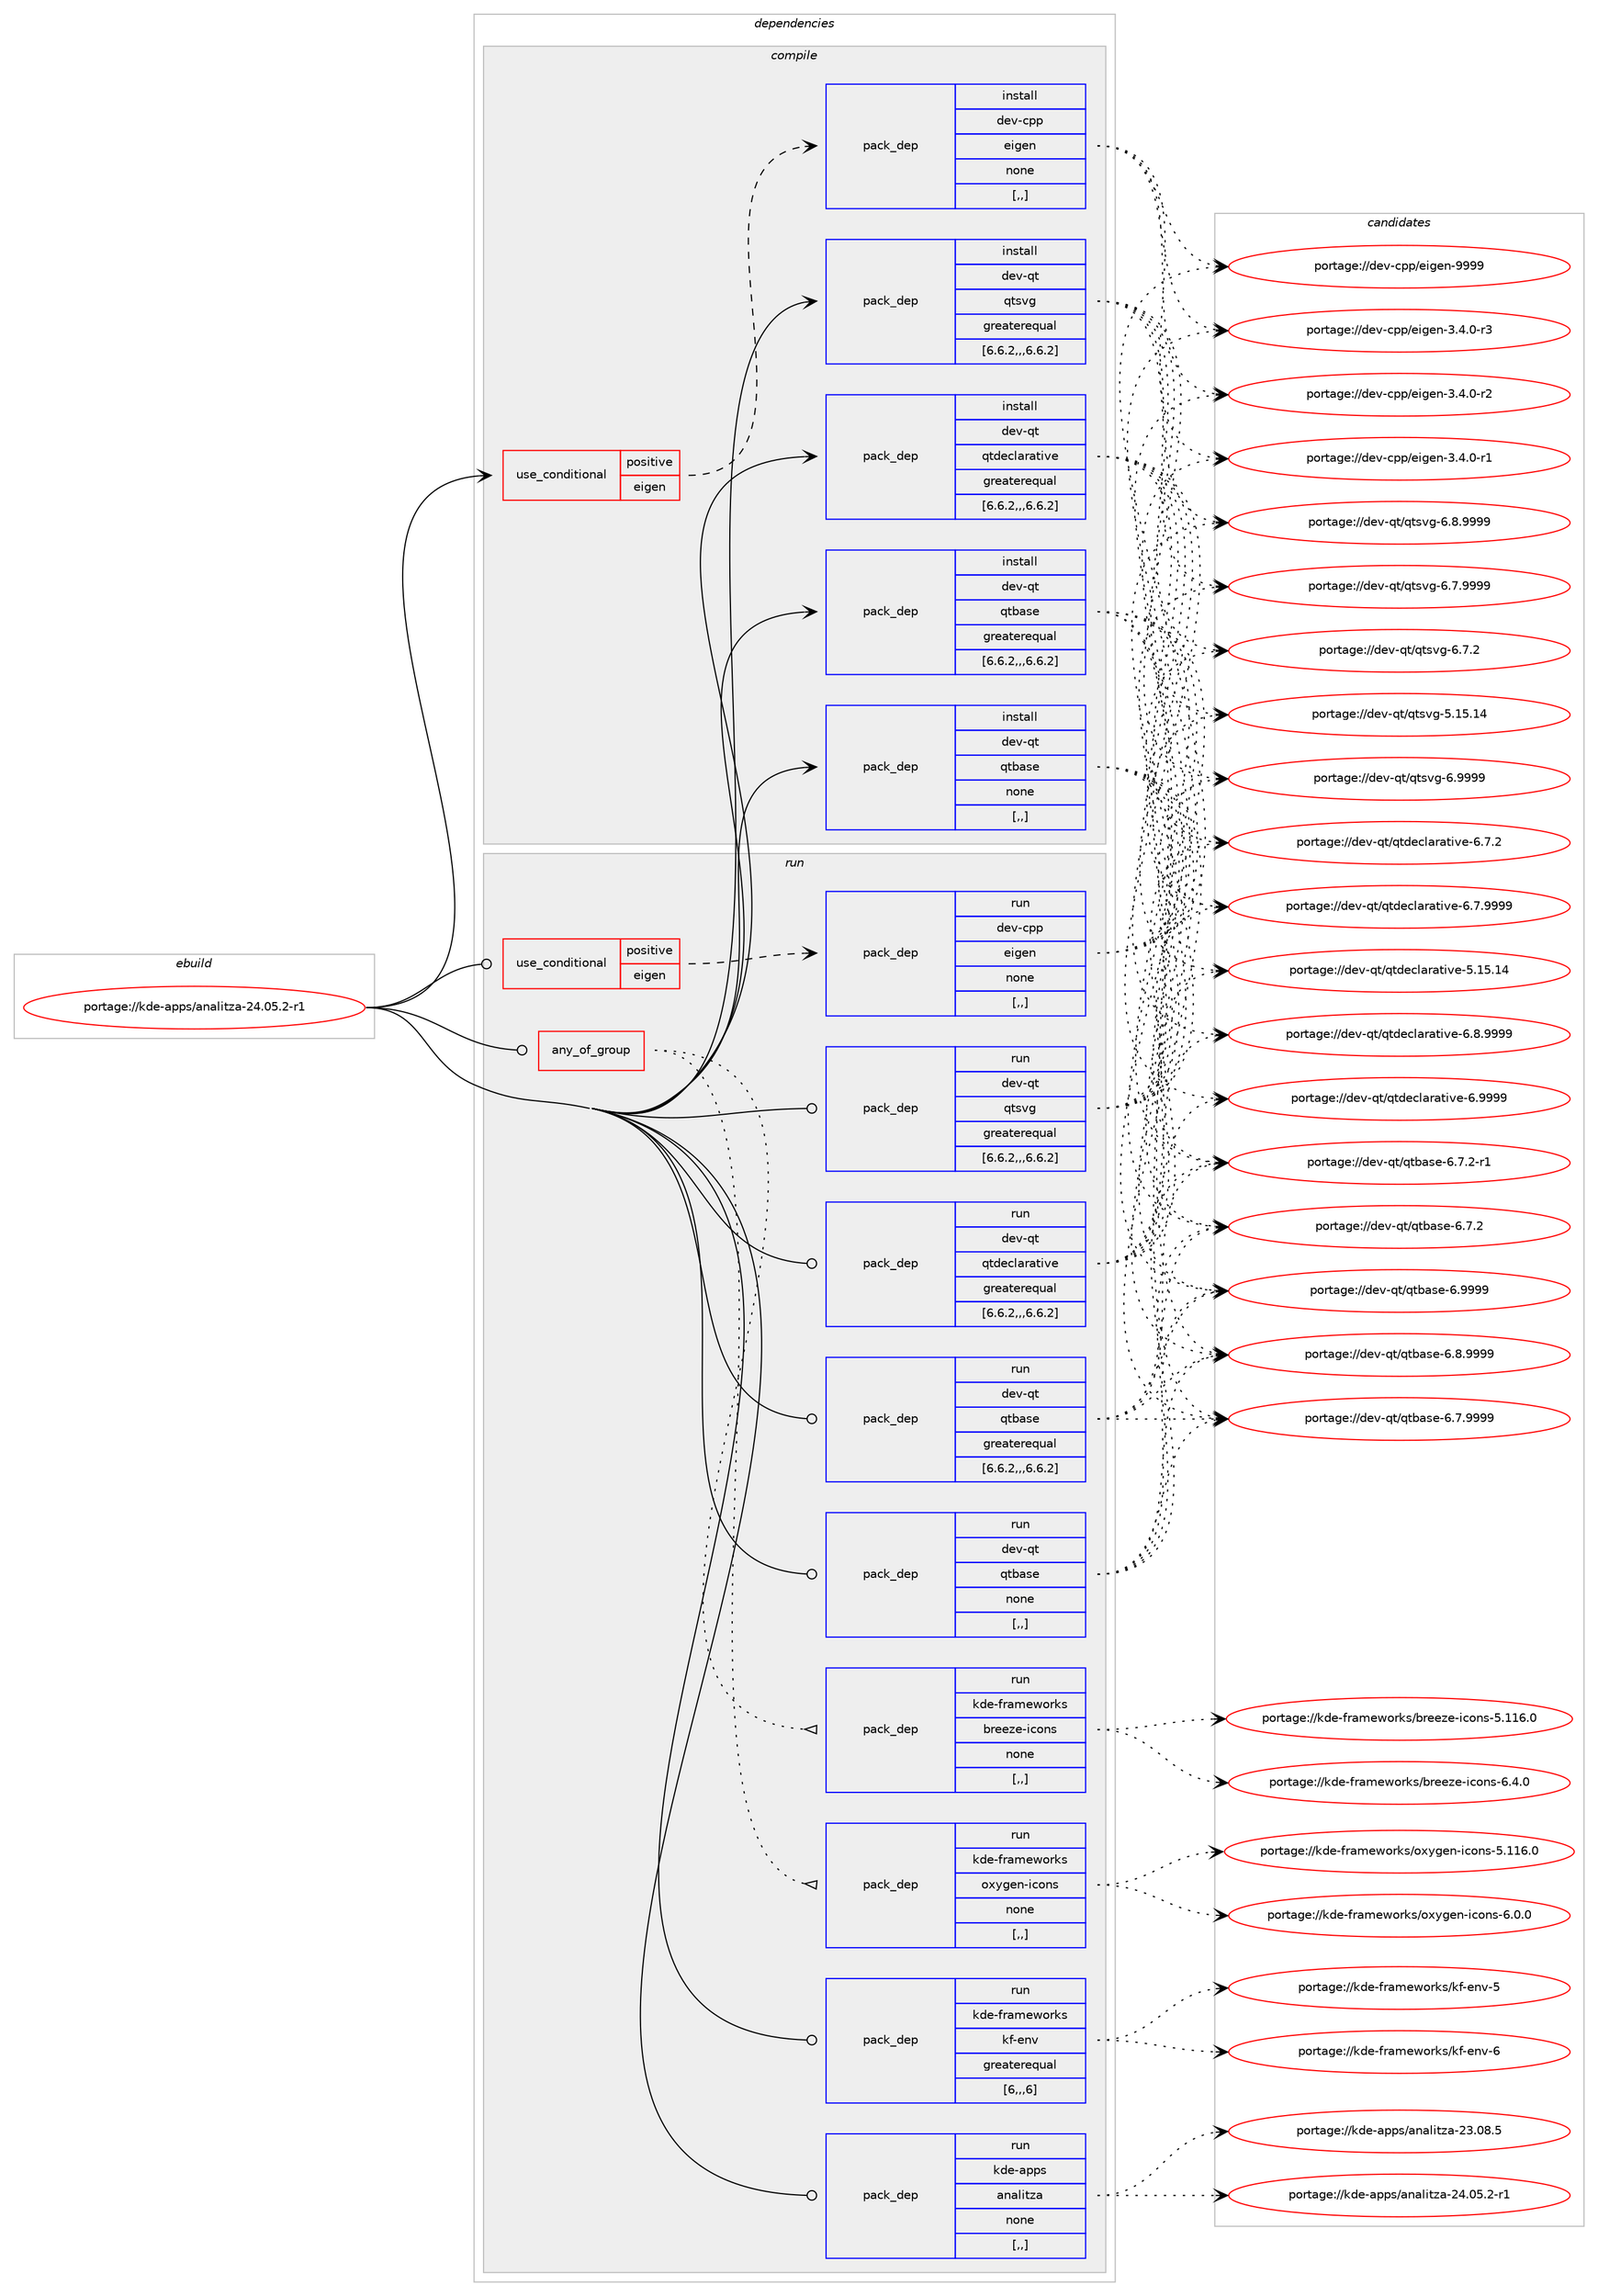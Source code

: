 digraph prolog {

# *************
# Graph options
# *************

newrank=true;
concentrate=true;
compound=true;
graph [rankdir=LR,fontname=Helvetica,fontsize=10,ranksep=1.5];#, ranksep=2.5, nodesep=0.2];
edge  [arrowhead=vee];
node  [fontname=Helvetica,fontsize=10];

# **********
# The ebuild
# **********

subgraph cluster_leftcol {
color=gray;
label=<<i>ebuild</i>>;
id [label="portage://kde-apps/analitza-24.05.2-r1", color=red, width=4, href="../kde-apps/analitza-24.05.2-r1.svg"];
}

# ****************
# The dependencies
# ****************

subgraph cluster_midcol {
color=gray;
label=<<i>dependencies</i>>;
subgraph cluster_compile {
fillcolor="#eeeeee";
style=filled;
label=<<i>compile</i>>;
subgraph cond66636 {
dependency245909 [label=<<TABLE BORDER="0" CELLBORDER="1" CELLSPACING="0" CELLPADDING="4"><TR><TD ROWSPAN="3" CELLPADDING="10">use_conditional</TD></TR><TR><TD>positive</TD></TR><TR><TD>eigen</TD></TR></TABLE>>, shape=none, color=red];
subgraph pack177618 {
dependency245910 [label=<<TABLE BORDER="0" CELLBORDER="1" CELLSPACING="0" CELLPADDING="4" WIDTH="220"><TR><TD ROWSPAN="6" CELLPADDING="30">pack_dep</TD></TR><TR><TD WIDTH="110">install</TD></TR><TR><TD>dev-cpp</TD></TR><TR><TD>eigen</TD></TR><TR><TD>none</TD></TR><TR><TD>[,,]</TD></TR></TABLE>>, shape=none, color=blue];
}
dependency245909:e -> dependency245910:w [weight=20,style="dashed",arrowhead="vee"];
}
id:e -> dependency245909:w [weight=20,style="solid",arrowhead="vee"];
subgraph pack177619 {
dependency245911 [label=<<TABLE BORDER="0" CELLBORDER="1" CELLSPACING="0" CELLPADDING="4" WIDTH="220"><TR><TD ROWSPAN="6" CELLPADDING="30">pack_dep</TD></TR><TR><TD WIDTH="110">install</TD></TR><TR><TD>dev-qt</TD></TR><TR><TD>qtbase</TD></TR><TR><TD>greaterequal</TD></TR><TR><TD>[6.6.2,,,6.6.2]</TD></TR></TABLE>>, shape=none, color=blue];
}
id:e -> dependency245911:w [weight=20,style="solid",arrowhead="vee"];
subgraph pack177620 {
dependency245912 [label=<<TABLE BORDER="0" CELLBORDER="1" CELLSPACING="0" CELLPADDING="4" WIDTH="220"><TR><TD ROWSPAN="6" CELLPADDING="30">pack_dep</TD></TR><TR><TD WIDTH="110">install</TD></TR><TR><TD>dev-qt</TD></TR><TR><TD>qtbase</TD></TR><TR><TD>none</TD></TR><TR><TD>[,,]</TD></TR></TABLE>>, shape=none, color=blue];
}
id:e -> dependency245912:w [weight=20,style="solid",arrowhead="vee"];
subgraph pack177621 {
dependency245913 [label=<<TABLE BORDER="0" CELLBORDER="1" CELLSPACING="0" CELLPADDING="4" WIDTH="220"><TR><TD ROWSPAN="6" CELLPADDING="30">pack_dep</TD></TR><TR><TD WIDTH="110">install</TD></TR><TR><TD>dev-qt</TD></TR><TR><TD>qtdeclarative</TD></TR><TR><TD>greaterequal</TD></TR><TR><TD>[6.6.2,,,6.6.2]</TD></TR></TABLE>>, shape=none, color=blue];
}
id:e -> dependency245913:w [weight=20,style="solid",arrowhead="vee"];
subgraph pack177622 {
dependency245914 [label=<<TABLE BORDER="0" CELLBORDER="1" CELLSPACING="0" CELLPADDING="4" WIDTH="220"><TR><TD ROWSPAN="6" CELLPADDING="30">pack_dep</TD></TR><TR><TD WIDTH="110">install</TD></TR><TR><TD>dev-qt</TD></TR><TR><TD>qtsvg</TD></TR><TR><TD>greaterequal</TD></TR><TR><TD>[6.6.2,,,6.6.2]</TD></TR></TABLE>>, shape=none, color=blue];
}
id:e -> dependency245914:w [weight=20,style="solid",arrowhead="vee"];
}
subgraph cluster_compileandrun {
fillcolor="#eeeeee";
style=filled;
label=<<i>compile and run</i>>;
}
subgraph cluster_run {
fillcolor="#eeeeee";
style=filled;
label=<<i>run</i>>;
subgraph any1495 {
dependency245915 [label=<<TABLE BORDER="0" CELLBORDER="1" CELLSPACING="0" CELLPADDING="4"><TR><TD CELLPADDING="10">any_of_group</TD></TR></TABLE>>, shape=none, color=red];subgraph pack177623 {
dependency245916 [label=<<TABLE BORDER="0" CELLBORDER="1" CELLSPACING="0" CELLPADDING="4" WIDTH="220"><TR><TD ROWSPAN="6" CELLPADDING="30">pack_dep</TD></TR><TR><TD WIDTH="110">run</TD></TR><TR><TD>kde-frameworks</TD></TR><TR><TD>breeze-icons</TD></TR><TR><TD>none</TD></TR><TR><TD>[,,]</TD></TR></TABLE>>, shape=none, color=blue];
}
dependency245915:e -> dependency245916:w [weight=20,style="dotted",arrowhead="oinv"];
subgraph pack177624 {
dependency245917 [label=<<TABLE BORDER="0" CELLBORDER="1" CELLSPACING="0" CELLPADDING="4" WIDTH="220"><TR><TD ROWSPAN="6" CELLPADDING="30">pack_dep</TD></TR><TR><TD WIDTH="110">run</TD></TR><TR><TD>kde-frameworks</TD></TR><TR><TD>oxygen-icons</TD></TR><TR><TD>none</TD></TR><TR><TD>[,,]</TD></TR></TABLE>>, shape=none, color=blue];
}
dependency245915:e -> dependency245917:w [weight=20,style="dotted",arrowhead="oinv"];
}
id:e -> dependency245915:w [weight=20,style="solid",arrowhead="odot"];
subgraph cond66637 {
dependency245918 [label=<<TABLE BORDER="0" CELLBORDER="1" CELLSPACING="0" CELLPADDING="4"><TR><TD ROWSPAN="3" CELLPADDING="10">use_conditional</TD></TR><TR><TD>positive</TD></TR><TR><TD>eigen</TD></TR></TABLE>>, shape=none, color=red];
subgraph pack177625 {
dependency245919 [label=<<TABLE BORDER="0" CELLBORDER="1" CELLSPACING="0" CELLPADDING="4" WIDTH="220"><TR><TD ROWSPAN="6" CELLPADDING="30">pack_dep</TD></TR><TR><TD WIDTH="110">run</TD></TR><TR><TD>dev-cpp</TD></TR><TR><TD>eigen</TD></TR><TR><TD>none</TD></TR><TR><TD>[,,]</TD></TR></TABLE>>, shape=none, color=blue];
}
dependency245918:e -> dependency245919:w [weight=20,style="dashed",arrowhead="vee"];
}
id:e -> dependency245918:w [weight=20,style="solid",arrowhead="odot"];
subgraph pack177626 {
dependency245920 [label=<<TABLE BORDER="0" CELLBORDER="1" CELLSPACING="0" CELLPADDING="4" WIDTH="220"><TR><TD ROWSPAN="6" CELLPADDING="30">pack_dep</TD></TR><TR><TD WIDTH="110">run</TD></TR><TR><TD>dev-qt</TD></TR><TR><TD>qtbase</TD></TR><TR><TD>greaterequal</TD></TR><TR><TD>[6.6.2,,,6.6.2]</TD></TR></TABLE>>, shape=none, color=blue];
}
id:e -> dependency245920:w [weight=20,style="solid",arrowhead="odot"];
subgraph pack177627 {
dependency245921 [label=<<TABLE BORDER="0" CELLBORDER="1" CELLSPACING="0" CELLPADDING="4" WIDTH="220"><TR><TD ROWSPAN="6" CELLPADDING="30">pack_dep</TD></TR><TR><TD WIDTH="110">run</TD></TR><TR><TD>dev-qt</TD></TR><TR><TD>qtbase</TD></TR><TR><TD>none</TD></TR><TR><TD>[,,]</TD></TR></TABLE>>, shape=none, color=blue];
}
id:e -> dependency245921:w [weight=20,style="solid",arrowhead="odot"];
subgraph pack177628 {
dependency245922 [label=<<TABLE BORDER="0" CELLBORDER="1" CELLSPACING="0" CELLPADDING="4" WIDTH="220"><TR><TD ROWSPAN="6" CELLPADDING="30">pack_dep</TD></TR><TR><TD WIDTH="110">run</TD></TR><TR><TD>dev-qt</TD></TR><TR><TD>qtdeclarative</TD></TR><TR><TD>greaterequal</TD></TR><TR><TD>[6.6.2,,,6.6.2]</TD></TR></TABLE>>, shape=none, color=blue];
}
id:e -> dependency245922:w [weight=20,style="solid",arrowhead="odot"];
subgraph pack177629 {
dependency245923 [label=<<TABLE BORDER="0" CELLBORDER="1" CELLSPACING="0" CELLPADDING="4" WIDTH="220"><TR><TD ROWSPAN="6" CELLPADDING="30">pack_dep</TD></TR><TR><TD WIDTH="110">run</TD></TR><TR><TD>dev-qt</TD></TR><TR><TD>qtsvg</TD></TR><TR><TD>greaterequal</TD></TR><TR><TD>[6.6.2,,,6.6.2]</TD></TR></TABLE>>, shape=none, color=blue];
}
id:e -> dependency245923:w [weight=20,style="solid",arrowhead="odot"];
subgraph pack177630 {
dependency245924 [label=<<TABLE BORDER="0" CELLBORDER="1" CELLSPACING="0" CELLPADDING="4" WIDTH="220"><TR><TD ROWSPAN="6" CELLPADDING="30">pack_dep</TD></TR><TR><TD WIDTH="110">run</TD></TR><TR><TD>kde-frameworks</TD></TR><TR><TD>kf-env</TD></TR><TR><TD>greaterequal</TD></TR><TR><TD>[6,,,6]</TD></TR></TABLE>>, shape=none, color=blue];
}
id:e -> dependency245924:w [weight=20,style="solid",arrowhead="odot"];
subgraph pack177631 {
dependency245925 [label=<<TABLE BORDER="0" CELLBORDER="1" CELLSPACING="0" CELLPADDING="4" WIDTH="220"><TR><TD ROWSPAN="6" CELLPADDING="30">pack_dep</TD></TR><TR><TD WIDTH="110">run</TD></TR><TR><TD>kde-apps</TD></TR><TR><TD>analitza</TD></TR><TR><TD>none</TD></TR><TR><TD>[,,]</TD></TR></TABLE>>, shape=none, color=blue];
}
id:e -> dependency245925:w [weight=20,style="solid",arrowhead="odot"];
}
}

# **************
# The candidates
# **************

subgraph cluster_choices {
rank=same;
color=gray;
label=<<i>candidates</i>>;

subgraph choice177618 {
color=black;
nodesep=1;
choice1001011184599112112471011051031011104557575757 [label="portage://dev-cpp/eigen-9999", color=red, width=4,href="../dev-cpp/eigen-9999.svg"];
choice1001011184599112112471011051031011104551465246484511451 [label="portage://dev-cpp/eigen-3.4.0-r3", color=red, width=4,href="../dev-cpp/eigen-3.4.0-r3.svg"];
choice1001011184599112112471011051031011104551465246484511450 [label="portage://dev-cpp/eigen-3.4.0-r2", color=red, width=4,href="../dev-cpp/eigen-3.4.0-r2.svg"];
choice1001011184599112112471011051031011104551465246484511449 [label="portage://dev-cpp/eigen-3.4.0-r1", color=red, width=4,href="../dev-cpp/eigen-3.4.0-r1.svg"];
dependency245910:e -> choice1001011184599112112471011051031011104557575757:w [style=dotted,weight="100"];
dependency245910:e -> choice1001011184599112112471011051031011104551465246484511451:w [style=dotted,weight="100"];
dependency245910:e -> choice1001011184599112112471011051031011104551465246484511450:w [style=dotted,weight="100"];
dependency245910:e -> choice1001011184599112112471011051031011104551465246484511449:w [style=dotted,weight="100"];
}
subgraph choice177619 {
color=black;
nodesep=1;
choice1001011184511311647113116989711510145544657575757 [label="portage://dev-qt/qtbase-6.9999", color=red, width=4,href="../dev-qt/qtbase-6.9999.svg"];
choice10010111845113116471131169897115101455446564657575757 [label="portage://dev-qt/qtbase-6.8.9999", color=red, width=4,href="../dev-qt/qtbase-6.8.9999.svg"];
choice10010111845113116471131169897115101455446554657575757 [label="portage://dev-qt/qtbase-6.7.9999", color=red, width=4,href="../dev-qt/qtbase-6.7.9999.svg"];
choice100101118451131164711311698971151014554465546504511449 [label="portage://dev-qt/qtbase-6.7.2-r1", color=red, width=4,href="../dev-qt/qtbase-6.7.2-r1.svg"];
choice10010111845113116471131169897115101455446554650 [label="portage://dev-qt/qtbase-6.7.2", color=red, width=4,href="../dev-qt/qtbase-6.7.2.svg"];
dependency245911:e -> choice1001011184511311647113116989711510145544657575757:w [style=dotted,weight="100"];
dependency245911:e -> choice10010111845113116471131169897115101455446564657575757:w [style=dotted,weight="100"];
dependency245911:e -> choice10010111845113116471131169897115101455446554657575757:w [style=dotted,weight="100"];
dependency245911:e -> choice100101118451131164711311698971151014554465546504511449:w [style=dotted,weight="100"];
dependency245911:e -> choice10010111845113116471131169897115101455446554650:w [style=dotted,weight="100"];
}
subgraph choice177620 {
color=black;
nodesep=1;
choice1001011184511311647113116989711510145544657575757 [label="portage://dev-qt/qtbase-6.9999", color=red, width=4,href="../dev-qt/qtbase-6.9999.svg"];
choice10010111845113116471131169897115101455446564657575757 [label="portage://dev-qt/qtbase-6.8.9999", color=red, width=4,href="../dev-qt/qtbase-6.8.9999.svg"];
choice10010111845113116471131169897115101455446554657575757 [label="portage://dev-qt/qtbase-6.7.9999", color=red, width=4,href="../dev-qt/qtbase-6.7.9999.svg"];
choice100101118451131164711311698971151014554465546504511449 [label="portage://dev-qt/qtbase-6.7.2-r1", color=red, width=4,href="../dev-qt/qtbase-6.7.2-r1.svg"];
choice10010111845113116471131169897115101455446554650 [label="portage://dev-qt/qtbase-6.7.2", color=red, width=4,href="../dev-qt/qtbase-6.7.2.svg"];
dependency245912:e -> choice1001011184511311647113116989711510145544657575757:w [style=dotted,weight="100"];
dependency245912:e -> choice10010111845113116471131169897115101455446564657575757:w [style=dotted,weight="100"];
dependency245912:e -> choice10010111845113116471131169897115101455446554657575757:w [style=dotted,weight="100"];
dependency245912:e -> choice100101118451131164711311698971151014554465546504511449:w [style=dotted,weight="100"];
dependency245912:e -> choice10010111845113116471131169897115101455446554650:w [style=dotted,weight="100"];
}
subgraph choice177621 {
color=black;
nodesep=1;
choice100101118451131164711311610010199108971149711610511810145544657575757 [label="portage://dev-qt/qtdeclarative-6.9999", color=red, width=4,href="../dev-qt/qtdeclarative-6.9999.svg"];
choice1001011184511311647113116100101991089711497116105118101455446564657575757 [label="portage://dev-qt/qtdeclarative-6.8.9999", color=red, width=4,href="../dev-qt/qtdeclarative-6.8.9999.svg"];
choice1001011184511311647113116100101991089711497116105118101455446554657575757 [label="portage://dev-qt/qtdeclarative-6.7.9999", color=red, width=4,href="../dev-qt/qtdeclarative-6.7.9999.svg"];
choice1001011184511311647113116100101991089711497116105118101455446554650 [label="portage://dev-qt/qtdeclarative-6.7.2", color=red, width=4,href="../dev-qt/qtdeclarative-6.7.2.svg"];
choice10010111845113116471131161001019910897114971161051181014553464953464952 [label="portage://dev-qt/qtdeclarative-5.15.14", color=red, width=4,href="../dev-qt/qtdeclarative-5.15.14.svg"];
dependency245913:e -> choice100101118451131164711311610010199108971149711610511810145544657575757:w [style=dotted,weight="100"];
dependency245913:e -> choice1001011184511311647113116100101991089711497116105118101455446564657575757:w [style=dotted,weight="100"];
dependency245913:e -> choice1001011184511311647113116100101991089711497116105118101455446554657575757:w [style=dotted,weight="100"];
dependency245913:e -> choice1001011184511311647113116100101991089711497116105118101455446554650:w [style=dotted,weight="100"];
dependency245913:e -> choice10010111845113116471131161001019910897114971161051181014553464953464952:w [style=dotted,weight="100"];
}
subgraph choice177622 {
color=black;
nodesep=1;
choice100101118451131164711311611511810345544657575757 [label="portage://dev-qt/qtsvg-6.9999", color=red, width=4,href="../dev-qt/qtsvg-6.9999.svg"];
choice1001011184511311647113116115118103455446564657575757 [label="portage://dev-qt/qtsvg-6.8.9999", color=red, width=4,href="../dev-qt/qtsvg-6.8.9999.svg"];
choice1001011184511311647113116115118103455446554657575757 [label="portage://dev-qt/qtsvg-6.7.9999", color=red, width=4,href="../dev-qt/qtsvg-6.7.9999.svg"];
choice1001011184511311647113116115118103455446554650 [label="portage://dev-qt/qtsvg-6.7.2", color=red, width=4,href="../dev-qt/qtsvg-6.7.2.svg"];
choice10010111845113116471131161151181034553464953464952 [label="portage://dev-qt/qtsvg-5.15.14", color=red, width=4,href="../dev-qt/qtsvg-5.15.14.svg"];
dependency245914:e -> choice100101118451131164711311611511810345544657575757:w [style=dotted,weight="100"];
dependency245914:e -> choice1001011184511311647113116115118103455446564657575757:w [style=dotted,weight="100"];
dependency245914:e -> choice1001011184511311647113116115118103455446554657575757:w [style=dotted,weight="100"];
dependency245914:e -> choice1001011184511311647113116115118103455446554650:w [style=dotted,weight="100"];
dependency245914:e -> choice10010111845113116471131161151181034553464953464952:w [style=dotted,weight="100"];
}
subgraph choice177623 {
color=black;
nodesep=1;
choice107100101451021149710910111911111410711547981141011011221014510599111110115455446524648 [label="portage://kde-frameworks/breeze-icons-6.4.0", color=red, width=4,href="../kde-frameworks/breeze-icons-6.4.0.svg"];
choice1071001014510211497109101119111114107115479811410110112210145105991111101154553464949544648 [label="portage://kde-frameworks/breeze-icons-5.116.0", color=red, width=4,href="../kde-frameworks/breeze-icons-5.116.0.svg"];
dependency245916:e -> choice107100101451021149710910111911111410711547981141011011221014510599111110115455446524648:w [style=dotted,weight="100"];
dependency245916:e -> choice1071001014510211497109101119111114107115479811410110112210145105991111101154553464949544648:w [style=dotted,weight="100"];
}
subgraph choice177624 {
color=black;
nodesep=1;
choice1071001014510211497109101119111114107115471111201211031011104510599111110115455446484648 [label="portage://kde-frameworks/oxygen-icons-6.0.0", color=red, width=4,href="../kde-frameworks/oxygen-icons-6.0.0.svg"];
choice10710010145102114971091011191111141071154711112012110310111045105991111101154553464949544648 [label="portage://kde-frameworks/oxygen-icons-5.116.0", color=red, width=4,href="../kde-frameworks/oxygen-icons-5.116.0.svg"];
dependency245917:e -> choice1071001014510211497109101119111114107115471111201211031011104510599111110115455446484648:w [style=dotted,weight="100"];
dependency245917:e -> choice10710010145102114971091011191111141071154711112012110310111045105991111101154553464949544648:w [style=dotted,weight="100"];
}
subgraph choice177625 {
color=black;
nodesep=1;
choice1001011184599112112471011051031011104557575757 [label="portage://dev-cpp/eigen-9999", color=red, width=4,href="../dev-cpp/eigen-9999.svg"];
choice1001011184599112112471011051031011104551465246484511451 [label="portage://dev-cpp/eigen-3.4.0-r3", color=red, width=4,href="../dev-cpp/eigen-3.4.0-r3.svg"];
choice1001011184599112112471011051031011104551465246484511450 [label="portage://dev-cpp/eigen-3.4.0-r2", color=red, width=4,href="../dev-cpp/eigen-3.4.0-r2.svg"];
choice1001011184599112112471011051031011104551465246484511449 [label="portage://dev-cpp/eigen-3.4.0-r1", color=red, width=4,href="../dev-cpp/eigen-3.4.0-r1.svg"];
dependency245919:e -> choice1001011184599112112471011051031011104557575757:w [style=dotted,weight="100"];
dependency245919:e -> choice1001011184599112112471011051031011104551465246484511451:w [style=dotted,weight="100"];
dependency245919:e -> choice1001011184599112112471011051031011104551465246484511450:w [style=dotted,weight="100"];
dependency245919:e -> choice1001011184599112112471011051031011104551465246484511449:w [style=dotted,weight="100"];
}
subgraph choice177626 {
color=black;
nodesep=1;
choice1001011184511311647113116989711510145544657575757 [label="portage://dev-qt/qtbase-6.9999", color=red, width=4,href="../dev-qt/qtbase-6.9999.svg"];
choice10010111845113116471131169897115101455446564657575757 [label="portage://dev-qt/qtbase-6.8.9999", color=red, width=4,href="../dev-qt/qtbase-6.8.9999.svg"];
choice10010111845113116471131169897115101455446554657575757 [label="portage://dev-qt/qtbase-6.7.9999", color=red, width=4,href="../dev-qt/qtbase-6.7.9999.svg"];
choice100101118451131164711311698971151014554465546504511449 [label="portage://dev-qt/qtbase-6.7.2-r1", color=red, width=4,href="../dev-qt/qtbase-6.7.2-r1.svg"];
choice10010111845113116471131169897115101455446554650 [label="portage://dev-qt/qtbase-6.7.2", color=red, width=4,href="../dev-qt/qtbase-6.7.2.svg"];
dependency245920:e -> choice1001011184511311647113116989711510145544657575757:w [style=dotted,weight="100"];
dependency245920:e -> choice10010111845113116471131169897115101455446564657575757:w [style=dotted,weight="100"];
dependency245920:e -> choice10010111845113116471131169897115101455446554657575757:w [style=dotted,weight="100"];
dependency245920:e -> choice100101118451131164711311698971151014554465546504511449:w [style=dotted,weight="100"];
dependency245920:e -> choice10010111845113116471131169897115101455446554650:w [style=dotted,weight="100"];
}
subgraph choice177627 {
color=black;
nodesep=1;
choice1001011184511311647113116989711510145544657575757 [label="portage://dev-qt/qtbase-6.9999", color=red, width=4,href="../dev-qt/qtbase-6.9999.svg"];
choice10010111845113116471131169897115101455446564657575757 [label="portage://dev-qt/qtbase-6.8.9999", color=red, width=4,href="../dev-qt/qtbase-6.8.9999.svg"];
choice10010111845113116471131169897115101455446554657575757 [label="portage://dev-qt/qtbase-6.7.9999", color=red, width=4,href="../dev-qt/qtbase-6.7.9999.svg"];
choice100101118451131164711311698971151014554465546504511449 [label="portage://dev-qt/qtbase-6.7.2-r1", color=red, width=4,href="../dev-qt/qtbase-6.7.2-r1.svg"];
choice10010111845113116471131169897115101455446554650 [label="portage://dev-qt/qtbase-6.7.2", color=red, width=4,href="../dev-qt/qtbase-6.7.2.svg"];
dependency245921:e -> choice1001011184511311647113116989711510145544657575757:w [style=dotted,weight="100"];
dependency245921:e -> choice10010111845113116471131169897115101455446564657575757:w [style=dotted,weight="100"];
dependency245921:e -> choice10010111845113116471131169897115101455446554657575757:w [style=dotted,weight="100"];
dependency245921:e -> choice100101118451131164711311698971151014554465546504511449:w [style=dotted,weight="100"];
dependency245921:e -> choice10010111845113116471131169897115101455446554650:w [style=dotted,weight="100"];
}
subgraph choice177628 {
color=black;
nodesep=1;
choice100101118451131164711311610010199108971149711610511810145544657575757 [label="portage://dev-qt/qtdeclarative-6.9999", color=red, width=4,href="../dev-qt/qtdeclarative-6.9999.svg"];
choice1001011184511311647113116100101991089711497116105118101455446564657575757 [label="portage://dev-qt/qtdeclarative-6.8.9999", color=red, width=4,href="../dev-qt/qtdeclarative-6.8.9999.svg"];
choice1001011184511311647113116100101991089711497116105118101455446554657575757 [label="portage://dev-qt/qtdeclarative-6.7.9999", color=red, width=4,href="../dev-qt/qtdeclarative-6.7.9999.svg"];
choice1001011184511311647113116100101991089711497116105118101455446554650 [label="portage://dev-qt/qtdeclarative-6.7.2", color=red, width=4,href="../dev-qt/qtdeclarative-6.7.2.svg"];
choice10010111845113116471131161001019910897114971161051181014553464953464952 [label="portage://dev-qt/qtdeclarative-5.15.14", color=red, width=4,href="../dev-qt/qtdeclarative-5.15.14.svg"];
dependency245922:e -> choice100101118451131164711311610010199108971149711610511810145544657575757:w [style=dotted,weight="100"];
dependency245922:e -> choice1001011184511311647113116100101991089711497116105118101455446564657575757:w [style=dotted,weight="100"];
dependency245922:e -> choice1001011184511311647113116100101991089711497116105118101455446554657575757:w [style=dotted,weight="100"];
dependency245922:e -> choice1001011184511311647113116100101991089711497116105118101455446554650:w [style=dotted,weight="100"];
dependency245922:e -> choice10010111845113116471131161001019910897114971161051181014553464953464952:w [style=dotted,weight="100"];
}
subgraph choice177629 {
color=black;
nodesep=1;
choice100101118451131164711311611511810345544657575757 [label="portage://dev-qt/qtsvg-6.9999", color=red, width=4,href="../dev-qt/qtsvg-6.9999.svg"];
choice1001011184511311647113116115118103455446564657575757 [label="portage://dev-qt/qtsvg-6.8.9999", color=red, width=4,href="../dev-qt/qtsvg-6.8.9999.svg"];
choice1001011184511311647113116115118103455446554657575757 [label="portage://dev-qt/qtsvg-6.7.9999", color=red, width=4,href="../dev-qt/qtsvg-6.7.9999.svg"];
choice1001011184511311647113116115118103455446554650 [label="portage://dev-qt/qtsvg-6.7.2", color=red, width=4,href="../dev-qt/qtsvg-6.7.2.svg"];
choice10010111845113116471131161151181034553464953464952 [label="portage://dev-qt/qtsvg-5.15.14", color=red, width=4,href="../dev-qt/qtsvg-5.15.14.svg"];
dependency245923:e -> choice100101118451131164711311611511810345544657575757:w [style=dotted,weight="100"];
dependency245923:e -> choice1001011184511311647113116115118103455446564657575757:w [style=dotted,weight="100"];
dependency245923:e -> choice1001011184511311647113116115118103455446554657575757:w [style=dotted,weight="100"];
dependency245923:e -> choice1001011184511311647113116115118103455446554650:w [style=dotted,weight="100"];
dependency245923:e -> choice10010111845113116471131161151181034553464953464952:w [style=dotted,weight="100"];
}
subgraph choice177630 {
color=black;
nodesep=1;
choice107100101451021149710910111911111410711547107102451011101184554 [label="portage://kde-frameworks/kf-env-6", color=red, width=4,href="../kde-frameworks/kf-env-6.svg"];
choice107100101451021149710910111911111410711547107102451011101184553 [label="portage://kde-frameworks/kf-env-5", color=red, width=4,href="../kde-frameworks/kf-env-5.svg"];
dependency245924:e -> choice107100101451021149710910111911111410711547107102451011101184554:w [style=dotted,weight="100"];
dependency245924:e -> choice107100101451021149710910111911111410711547107102451011101184553:w [style=dotted,weight="100"];
}
subgraph choice177631 {
color=black;
nodesep=1;
choice10710010145971121121154797110971081051161229745505246485346504511449 [label="portage://kde-apps/analitza-24.05.2-r1", color=red, width=4,href="../kde-apps/analitza-24.05.2-r1.svg"];
choice1071001014597112112115479711097108105116122974550514648564653 [label="portage://kde-apps/analitza-23.08.5", color=red, width=4,href="../kde-apps/analitza-23.08.5.svg"];
dependency245925:e -> choice10710010145971121121154797110971081051161229745505246485346504511449:w [style=dotted,weight="100"];
dependency245925:e -> choice1071001014597112112115479711097108105116122974550514648564653:w [style=dotted,weight="100"];
}
}

}
